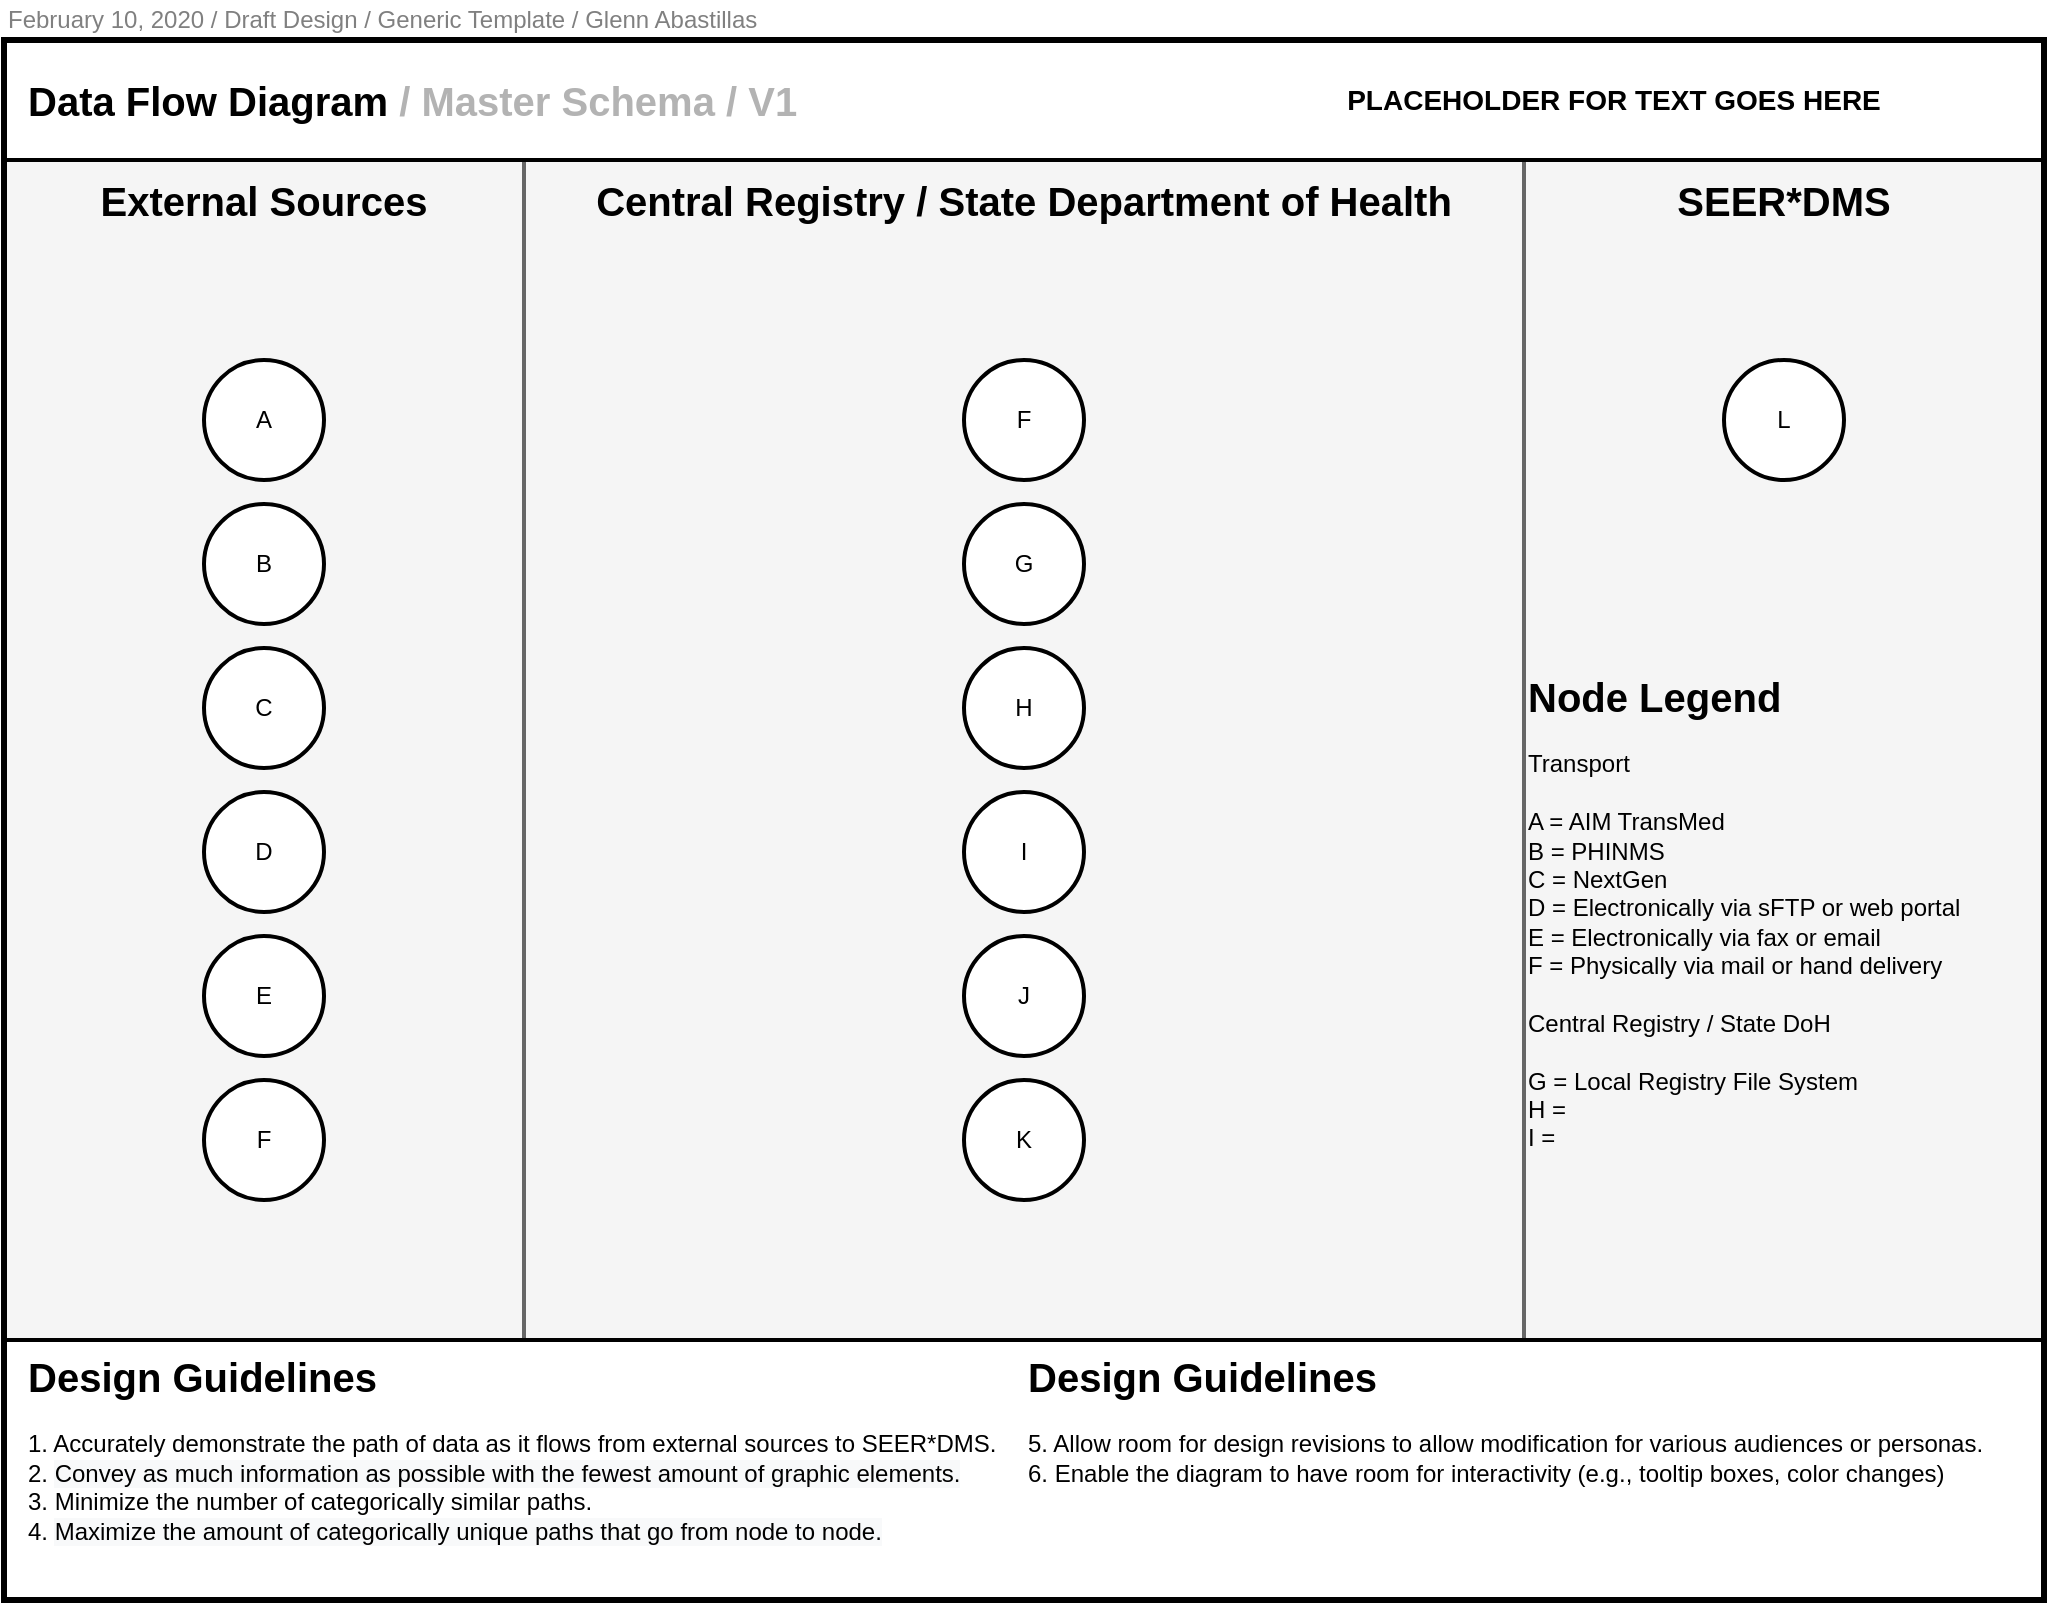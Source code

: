 <mxfile type="github" version="12.6.7">
  <diagram id="4_loe-rSwXjhO66IxARF" name="master_schema">
    <mxGraphModel grid="1" dx="1422" dy="792" gridSize="10" guides="1" tooltips="1" connect="1" arrows="1" fold="1" page="1" pageScale="1" pageWidth="1100" pageHeight="850" math="0" shadow="0">
      <root>
        <mxCell id="0"/>
        <mxCell id="2Q-l-OiIUTWmhhpuc4lq-6" value="Regions" parent="0" style="locked=1;"/>
        <mxCell id="2Q-l-OiIUTWmhhpuc4lq-7" value="" parent="2Q-l-OiIUTWmhhpuc4lq-6" style="rounded=0;whiteSpace=wrap;html=1;strokeWidth=2;fillColor=#f5f5f5;fontSize=14;align=left;strokeColor=#666666;fontColor=#333333;" vertex="1">
          <mxGeometry as="geometry" x="40" y="100" width="260" height="590"/>
        </mxCell>
        <mxCell id="2Q-l-OiIUTWmhhpuc4lq-8" value="" parent="2Q-l-OiIUTWmhhpuc4lq-6" style="rounded=0;whiteSpace=wrap;html=1;strokeWidth=2;fillColor=#f5f5f5;fontSize=14;align=left;strokeColor=#666666;fontColor=#333333;" vertex="1">
          <mxGeometry as="geometry" x="300" y="100" width="500" height="590"/>
        </mxCell>
        <mxCell id="2Q-l-OiIUTWmhhpuc4lq-9" value="" parent="2Q-l-OiIUTWmhhpuc4lq-6" style="rounded=0;whiteSpace=wrap;html=1;strokeWidth=2;fillColor=#f5f5f5;fontSize=14;align=left;strokeColor=#666666;fontColor=#333333;" vertex="1">
          <mxGeometry as="geometry" x="800" y="100" width="260" height="590"/>
        </mxCell>
        <mxCell id="1" value="Frame" parent="0" style=""/>
        <mxCell id="EVoNSvgZZDJ8XkAlmknF-9" value="" parent="1" style="rounded=0;whiteSpace=wrap;html=1;strokeWidth=3;fillColor=none;" vertex="1">
          <mxGeometry as="geometry" x="40" y="40" width="1020" height="780"/>
        </mxCell>
        <mxCell id="EVoNSvgZZDJ8XkAlmknF-19" value="" parent="1" style="rounded=0;whiteSpace=wrap;html=1;strokeWidth=2;fillColor=none;" vertex="1">
          <mxGeometry as="geometry" x="40" y="40" width="1020" height="60"/>
        </mxCell>
        <mxCell id="EVoNSvgZZDJ8XkAlmknF-20" value="&lt;div align=&quot;left&quot; style=&quot;font-size: 20px&quot;&gt;Data Flow Diagram &lt;font color=&quot;#b3b3b3&quot;&gt;/ Master Schema / V1&lt;/font&gt;&lt;/div&gt;" parent="1" style="rounded=0;whiteSpace=wrap;html=1;strokeWidth=4;fillColor=none;align=left;fontSize=20;fontStyle=1;strokeColor=none;" vertex="1">
          <mxGeometry as="geometry" x="50" y="50" width="510" height="40"/>
        </mxCell>
        <mxCell id="EVoNSvgZZDJ8XkAlmknF-21" value="&lt;div align=&quot;center&quot; style=&quot;font-size: 14px&quot;&gt;PLACEHOLDER FOR TEXT GOES HERE&lt;/div&gt;" parent="1" style="rounded=0;whiteSpace=wrap;html=1;strokeWidth=4;fillColor=none;align=center;fontSize=20;fontStyle=1;strokeColor=none;" vertex="1">
          <mxGeometry as="geometry" x="650" y="50" width="390" height="40"/>
        </mxCell>
        <mxCell id="EVoNSvgZZDJ8XkAlmknF-33" value="" parent="1" style="rounded=0;whiteSpace=wrap;html=1;strokeWidth=2;fillColor=none;" vertex="1">
          <mxGeometry as="geometry" x="40" y="690" width="1020" height="130"/>
        </mxCell>
        <mxCell id="2Q-l-OiIUTWmhhpuc4lq-1" value="&lt;div align=&quot;left&quot; style=&quot;font-size: 20px&quot;&gt;&lt;font style=&quot;font-size: 20px&quot;&gt;&lt;b&gt;Design Guidelines&lt;/b&gt;&lt;/font&gt;&lt;/div&gt;&lt;div align=&quot;left&quot; style=&quot;font-size: 12px&quot;&gt;&lt;font style=&quot;font-size: 12px&quot;&gt;&lt;span style=&quot;font-size: 12px&quot;&gt;&lt;br&gt;&lt;/span&gt;&lt;/font&gt;&lt;/div&gt;&lt;div align=&quot;left&quot; style=&quot;font-size: 12px&quot;&gt;&lt;font style=&quot;font-size: 12px&quot;&gt;&lt;span style=&quot;font-size: 12px&quot;&gt;1. Accurately demonstrate the path of data as it flows from external sources to SEER*DMS.&lt;/span&gt;&lt;/font&gt;&lt;/div&gt;&lt;div align=&quot;left&quot; style=&quot;font-size: 12px&quot;&gt;&lt;font style=&quot;font-size: 12px&quot;&gt;&lt;span style=&quot;font-size: 12px&quot;&gt;2. &lt;span style=&quot;display: inline ; float: none ; background-color: rgb(248 , 249 , 250) ; color: rgb(0 , 0 , 0) ; font-family: &amp;#34;helvetica&amp;#34; ; font-size: 12px ; font-style: normal ; font-variant: normal ; font-weight: 400 ; letter-spacing: normal ; text-align: left ; text-decoration: none ; text-indent: 0px ; text-transform: none ; white-space: normal ; word-spacing: 0px&quot;&gt;Convey as much information as possible with the fewest amount of graphic elements.&lt;/span&gt;&lt;/span&gt;&lt;/font&gt;&lt;/div&gt;&lt;div align=&quot;left&quot; style=&quot;font-size: 12px&quot;&gt;&lt;font style=&quot;font-size: 12px&quot;&gt;&lt;span style=&quot;font-size: 12px&quot;&gt;3. Minimize the number of categorically similar paths.&lt;/span&gt;&lt;/font&gt;&lt;/div&gt;&lt;div align=&quot;left&quot; style=&quot;font-size: 12px&quot;&gt;&lt;font style=&quot;font-size: 12px&quot;&gt;&lt;span style=&quot;font-size: 12px&quot;&gt;4.&amp;nbsp;&lt;span style=&quot;background-color: rgb(248 , 249 , 250) ; color: rgb(0 , 0 , 0) ; display: inline ; float: none ; font-family: &amp;#34;helvetica&amp;#34; ; font-size: 12px ; font-style: normal ; font-variant: normal ; font-weight: 400 ; letter-spacing: normal ; text-align: left ; text-decoration: none ; text-indent: 0px ; text-transform: none ; white-space: normal ; word-spacing: 0px&quot;&gt;&lt;/span&gt;&lt;span style=&quot;display: inline ; float: none ; background-color: rgb(248 , 249 , 250) ; color: rgb(0 , 0 , 0) ; font-family: &amp;#34;helvetica&amp;#34; ; font-size: 12px ; font-style: normal ; font-variant: normal ; font-weight: 400 ; letter-spacing: normal ; text-align: left ; text-decoration: none ; text-indent: 0px ; text-transform: none ; white-space: normal ; word-spacing: 0px&quot;&gt;Maximize the amount of categorically unique paths that go from node to node.&lt;/span&gt;&lt;/span&gt;&lt;/font&gt;&lt;/div&gt;&lt;div align=&quot;left&quot; style=&quot;font-size: 12px&quot;&gt;&lt;span style=&quot;font-size: 12px&quot;&gt;&lt;/span&gt;&lt;font style=&quot;font-size: 12px&quot;&gt;&lt;/font&gt;&lt;/div&gt;" parent="1" style="rounded=0;whiteSpace=wrap;html=1;strokeWidth=4;fillColor=none;align=left;fontSize=12;fontStyle=0;strokeColor=none;verticalAlign=top;" vertex="1">
          <mxGeometry as="geometry" x="50" y="690" width="500" height="130"/>
        </mxCell>
        <mxCell id="2Q-l-OiIUTWmhhpuc4lq-10" value="External Sources" parent="1" style="rounded=0;whiteSpace=wrap;html=1;strokeWidth=4;fillColor=none;align=center;fontSize=20;fontStyle=1;strokeColor=none;" vertex="1">
          <mxGeometry as="geometry" x="40" y="100" width="260" height="40"/>
        </mxCell>
        <mxCell id="2Q-l-OiIUTWmhhpuc4lq-11" value="Central Registry / State Department of Health" parent="1" style="rounded=0;whiteSpace=wrap;html=1;strokeWidth=4;fillColor=none;align=center;fontSize=20;fontStyle=1;strokeColor=none;" vertex="1">
          <mxGeometry as="geometry" x="300" y="100" width="500" height="40"/>
        </mxCell>
        <mxCell id="2Q-l-OiIUTWmhhpuc4lq-12" value="SEER*DMS" parent="1" style="rounded=0;whiteSpace=wrap;html=1;strokeWidth=4;fillColor=none;align=center;fontSize=20;fontStyle=1;strokeColor=none;" vertex="1">
          <mxGeometry as="geometry" x="800" y="100" width="260" height="40"/>
        </mxCell>
        <mxCell id="2Q-l-OiIUTWmhhpuc4lq-13" value="&lt;div style=&quot;font-size: 12px&quot;&gt;&lt;font color=&quot;#808080&quot;&gt;February 10, 2020 / Draft Design / Generic Template / Glenn Abastillas&lt;/font&gt;&lt;/div&gt;" parent="1" style="rounded=0;whiteSpace=wrap;html=1;strokeWidth=4;fillColor=none;align=left;fontSize=12;fontStyle=0;strokeColor=none;" vertex="1">
          <mxGeometry as="geometry" x="40" y="20" width="390" height="20"/>
        </mxCell>
        <mxCell id="2Q-l-OiIUTWmhhpuc4lq-14" value="&lt;div align=&quot;left&quot; style=&quot;font-size: 20px&quot;&gt;&lt;font color=&quot;transparent&quot; style=&quot;font-size: 20px&quot;&gt;&lt;b&gt;Design Guidelines&lt;/b&gt;&lt;/font&gt;&lt;/div&gt;&lt;div align=&quot;left&quot; style=&quot;font-size: 12px&quot;&gt;&lt;font style=&quot;font-size: 12px&quot;&gt;&lt;span style=&quot;font-size: 12px&quot;&gt;&lt;font color=&quot;transparent&quot;&gt;&lt;/font&gt;&lt;br&gt;&lt;/span&gt;&lt;/font&gt;&lt;/div&gt;&lt;div align=&quot;left&quot; style=&quot;font-size: 12px&quot;&gt;&lt;font style=&quot;font-size: 12px&quot;&gt;&lt;span style=&quot;font-size: 12px&quot;&gt;5. Allow room for design revisions to allow modification for various audiences or personas.&lt;/span&gt;&lt;/font&gt;&lt;/div&gt;&lt;div align=&quot;left&quot; style=&quot;font-size: 12px&quot;&gt;&lt;font style=&quot;font-size: 12px&quot;&gt;&lt;span style=&quot;font-size: 12px&quot;&gt;6. Enable the diagram to have room for interactivity (e.g., tooltip boxes, color changes)&lt;/span&gt;&lt;/font&gt;&lt;br&gt;&lt;/div&gt;&lt;div align=&quot;left&quot; style=&quot;font-size: 12px&quot;&gt;&lt;/div&gt;&lt;div align=&quot;left&quot; style=&quot;font-size: 12px&quot;&gt;&lt;span style=&quot;font-size: 12px&quot;&gt;&lt;/span&gt;&lt;font style=&quot;font-size: 12px&quot;&gt;&lt;/font&gt;&lt;/div&gt;" parent="1" style="rounded=0;whiteSpace=wrap;html=1;strokeWidth=4;fillColor=none;align=left;fontSize=12;fontStyle=0;strokeColor=none;verticalAlign=top;" vertex="1">
          <mxGeometry as="geometry" x="550" y="690" width="500" height="130"/>
        </mxCell>
        <mxCell id="2Q-l-OiIUTWmhhpuc4lq-15" value="&lt;div align=&quot;left&quot; style=&quot;font-size: 20px&quot;&gt;&lt;b&gt;Node Legend&lt;/b&gt;&lt;/div&gt;&lt;div align=&quot;left&quot; style=&quot;font-size: 12px&quot;&gt;&lt;font style=&quot;font-size: 12px&quot;&gt;&lt;span style=&quot;font-size: 12px&quot;&gt;&lt;font color=&quot;transparent&quot;&gt;&lt;/font&gt;&lt;font color=&quot;#000000&quot;&gt;&lt;/font&gt;&lt;b&gt;&lt;/b&gt;&lt;b&gt;&lt;/b&gt;&lt;br&gt;&lt;/span&gt;&lt;/font&gt;&lt;/div&gt;&lt;div align=&quot;left&quot; style=&quot;font-size: 12px&quot;&gt;&lt;font style=&quot;font-size: 12px&quot;&gt;&lt;span style=&quot;font-size: 12px&quot;&gt;Transport&lt;/span&gt;&lt;/font&gt;&lt;/div&gt;&lt;div align=&quot;left&quot; style=&quot;font-size: 12px&quot;&gt;&lt;font style=&quot;font-size: 12px&quot;&gt;&lt;span style=&quot;font-size: 12px&quot;&gt;&lt;br&gt;&lt;/span&gt;&lt;/font&gt;&lt;/div&gt;&lt;div align=&quot;left&quot; style=&quot;font-size: 12px&quot;&gt;&lt;font style=&quot;font-size: 12px&quot;&gt;&lt;span style=&quot;font-size: 12px&quot;&gt;A = AIM TransMed&lt;/span&gt;&lt;/font&gt;&lt;/div&gt;&lt;div align=&quot;left&quot; style=&quot;font-size: 12px&quot;&gt;&lt;font style=&quot;font-size: 12px&quot;&gt;&lt;span style=&quot;font-size: 12px&quot;&gt;B = PHINMS&lt;/span&gt;&lt;/font&gt;&lt;/div&gt;&lt;div align=&quot;left&quot; style=&quot;font-size: 12px&quot;&gt;&lt;font style=&quot;font-size: 12px&quot;&gt;&lt;span style=&quot;font-size: 12px&quot;&gt;C = NextGen&lt;/span&gt;&lt;/font&gt;&lt;/div&gt;&lt;div align=&quot;left&quot; style=&quot;font-size: 12px&quot;&gt;&lt;font style=&quot;font-size: 12px&quot;&gt;&lt;span style=&quot;font-size: 12px&quot;&gt;D = Electronically via sFTP or web portal&lt;/span&gt;&lt;/font&gt;&lt;/div&gt;&lt;div align=&quot;left&quot; style=&quot;font-size: 12px&quot;&gt;&lt;font style=&quot;font-size: 12px&quot;&gt;&lt;span style=&quot;font-size: 12px&quot;&gt;E = Electronically via fax or email&lt;/span&gt;&lt;/font&gt;&lt;/div&gt;&lt;div align=&quot;left&quot; style=&quot;font-size: 12px&quot;&gt;&lt;font style=&quot;font-size: 12px&quot;&gt;&lt;span style=&quot;font-size: 12px&quot;&gt;F = Physically via mail or hand delivery&lt;/span&gt;&lt;/font&gt;&lt;/div&gt;&lt;div align=&quot;left&quot; style=&quot;font-size: 12px&quot;&gt;&lt;br&gt;&lt;/div&gt;&lt;div align=&quot;left&quot; style=&quot;font-size: 12px&quot;&gt;Central Registry / State DoH&lt;/div&gt;&lt;div align=&quot;left&quot; style=&quot;font-size: 12px&quot;&gt;&lt;br&gt;&lt;/div&gt;&lt;div align=&quot;left&quot; style=&quot;font-size: 12px&quot;&gt;G = Local Registry File System&lt;/div&gt;&lt;div align=&quot;left&quot; style=&quot;font-size: 12px&quot;&gt;H =&amp;nbsp;&lt;/div&gt;&lt;div align=&quot;left&quot; style=&quot;font-size: 12px&quot;&gt;I =&amp;nbsp;&lt;/div&gt;" parent="1" style="rounded=0;whiteSpace=wrap;html=1;strokeWidth=4;fillColor=none;align=left;fontSize=12;fontStyle=0;strokeColor=none;verticalAlign=top;" vertex="1">
          <mxGeometry as="geometry" x="800" y="350" width="260" height="340"/>
        </mxCell>
        <mxCell id="EVoNSvgZZDJ8XkAlmknF-10" value="Nodes" parent="0" style=""/>
        <mxCell id="EVoNSvgZZDJ8XkAlmknF-11" value="A" parent="EVoNSvgZZDJ8XkAlmknF-10" style="ellipse;whiteSpace=wrap;html=1;strokeWidth=2;flipV=1;" vertex="1">
          <mxGeometry as="geometry" x="140" y="200" width="60" height="60"/>
        </mxCell>
        <mxCell id="EVoNSvgZZDJ8XkAlmknF-12" value="F" parent="EVoNSvgZZDJ8XkAlmknF-10" style="ellipse;whiteSpace=wrap;html=1;strokeWidth=2;" vertex="1">
          <mxGeometry as="geometry" x="520" y="200" width="60" height="60"/>
        </mxCell>
        <mxCell id="EVoNSvgZZDJ8XkAlmknF-13" value="H" parent="EVoNSvgZZDJ8XkAlmknF-10" style="ellipse;whiteSpace=wrap;html=1;strokeWidth=2;" vertex="1">
          <mxGeometry as="geometry" x="520" y="344" width="60" height="60"/>
        </mxCell>
        <mxCell id="EVoNSvgZZDJ8XkAlmknF-14" value="K" parent="EVoNSvgZZDJ8XkAlmknF-10" style="ellipse;whiteSpace=wrap;html=1;strokeWidth=2;" vertex="1">
          <mxGeometry as="geometry" x="520" y="560" width="60" height="60"/>
        </mxCell>
        <mxCell id="EVoNSvgZZDJ8XkAlmknF-15" value="G" parent="EVoNSvgZZDJ8XkAlmknF-10" style="ellipse;whiteSpace=wrap;html=1;strokeWidth=2;" vertex="1">
          <mxGeometry as="geometry" x="520" y="272" width="60" height="60"/>
        </mxCell>
        <mxCell id="EVoNSvgZZDJ8XkAlmknF-16" value="J" parent="EVoNSvgZZDJ8XkAlmknF-10" style="ellipse;whiteSpace=wrap;html=1;strokeWidth=2;" vertex="1">
          <mxGeometry as="geometry" x="520" y="488" width="60" height="60"/>
        </mxCell>
        <mxCell id="EVoNSvgZZDJ8XkAlmknF-17" value="I" parent="EVoNSvgZZDJ8XkAlmknF-10" style="ellipse;whiteSpace=wrap;html=1;strokeWidth=2;" vertex="1">
          <mxGeometry as="geometry" x="520" y="416" width="60" height="60"/>
        </mxCell>
        <mxCell id="EVoNSvgZZDJ8XkAlmknF-18" value="L" parent="EVoNSvgZZDJ8XkAlmknF-10" style="ellipse;whiteSpace=wrap;html=1;strokeWidth=2;" vertex="1">
          <mxGeometry as="geometry" x="900" y="200" width="60" height="60"/>
        </mxCell>
        <mxCell id="EVoNSvgZZDJ8XkAlmknF-22" value="B" parent="EVoNSvgZZDJ8XkAlmknF-10" style="ellipse;whiteSpace=wrap;html=1;strokeWidth=2;flipV=1;" vertex="1">
          <mxGeometry as="geometry" x="140" y="272" width="60" height="60"/>
        </mxCell>
        <mxCell id="EVoNSvgZZDJ8XkAlmknF-23" value="C" parent="EVoNSvgZZDJ8XkAlmknF-10" style="ellipse;whiteSpace=wrap;html=1;strokeWidth=2;flipV=1;" vertex="1">
          <mxGeometry as="geometry" x="140" y="344" width="60" height="60"/>
        </mxCell>
        <mxCell id="EVoNSvgZZDJ8XkAlmknF-24" value="D" parent="EVoNSvgZZDJ8XkAlmknF-10" style="ellipse;whiteSpace=wrap;html=1;strokeWidth=2;flipV=1;" vertex="1">
          <mxGeometry as="geometry" x="140" y="416" width="60" height="60"/>
        </mxCell>
        <mxCell id="EVoNSvgZZDJ8XkAlmknF-25" value="E" parent="EVoNSvgZZDJ8XkAlmknF-10" style="ellipse;whiteSpace=wrap;html=1;strokeWidth=2;flipV=1;" vertex="1">
          <mxGeometry as="geometry" x="140" y="488" width="60" height="60"/>
        </mxCell>
        <mxCell id="2Q-l-OiIUTWmhhpuc4lq-5" value="F" parent="EVoNSvgZZDJ8XkAlmknF-10" style="ellipse;whiteSpace=wrap;html=1;strokeWidth=2;flipV=1;" vertex="1">
          <mxGeometry as="geometry" x="140" y="560" width="60" height="60"/>
        </mxCell>
      </root>
    </mxGraphModel>
  </diagram>
</mxfile>
